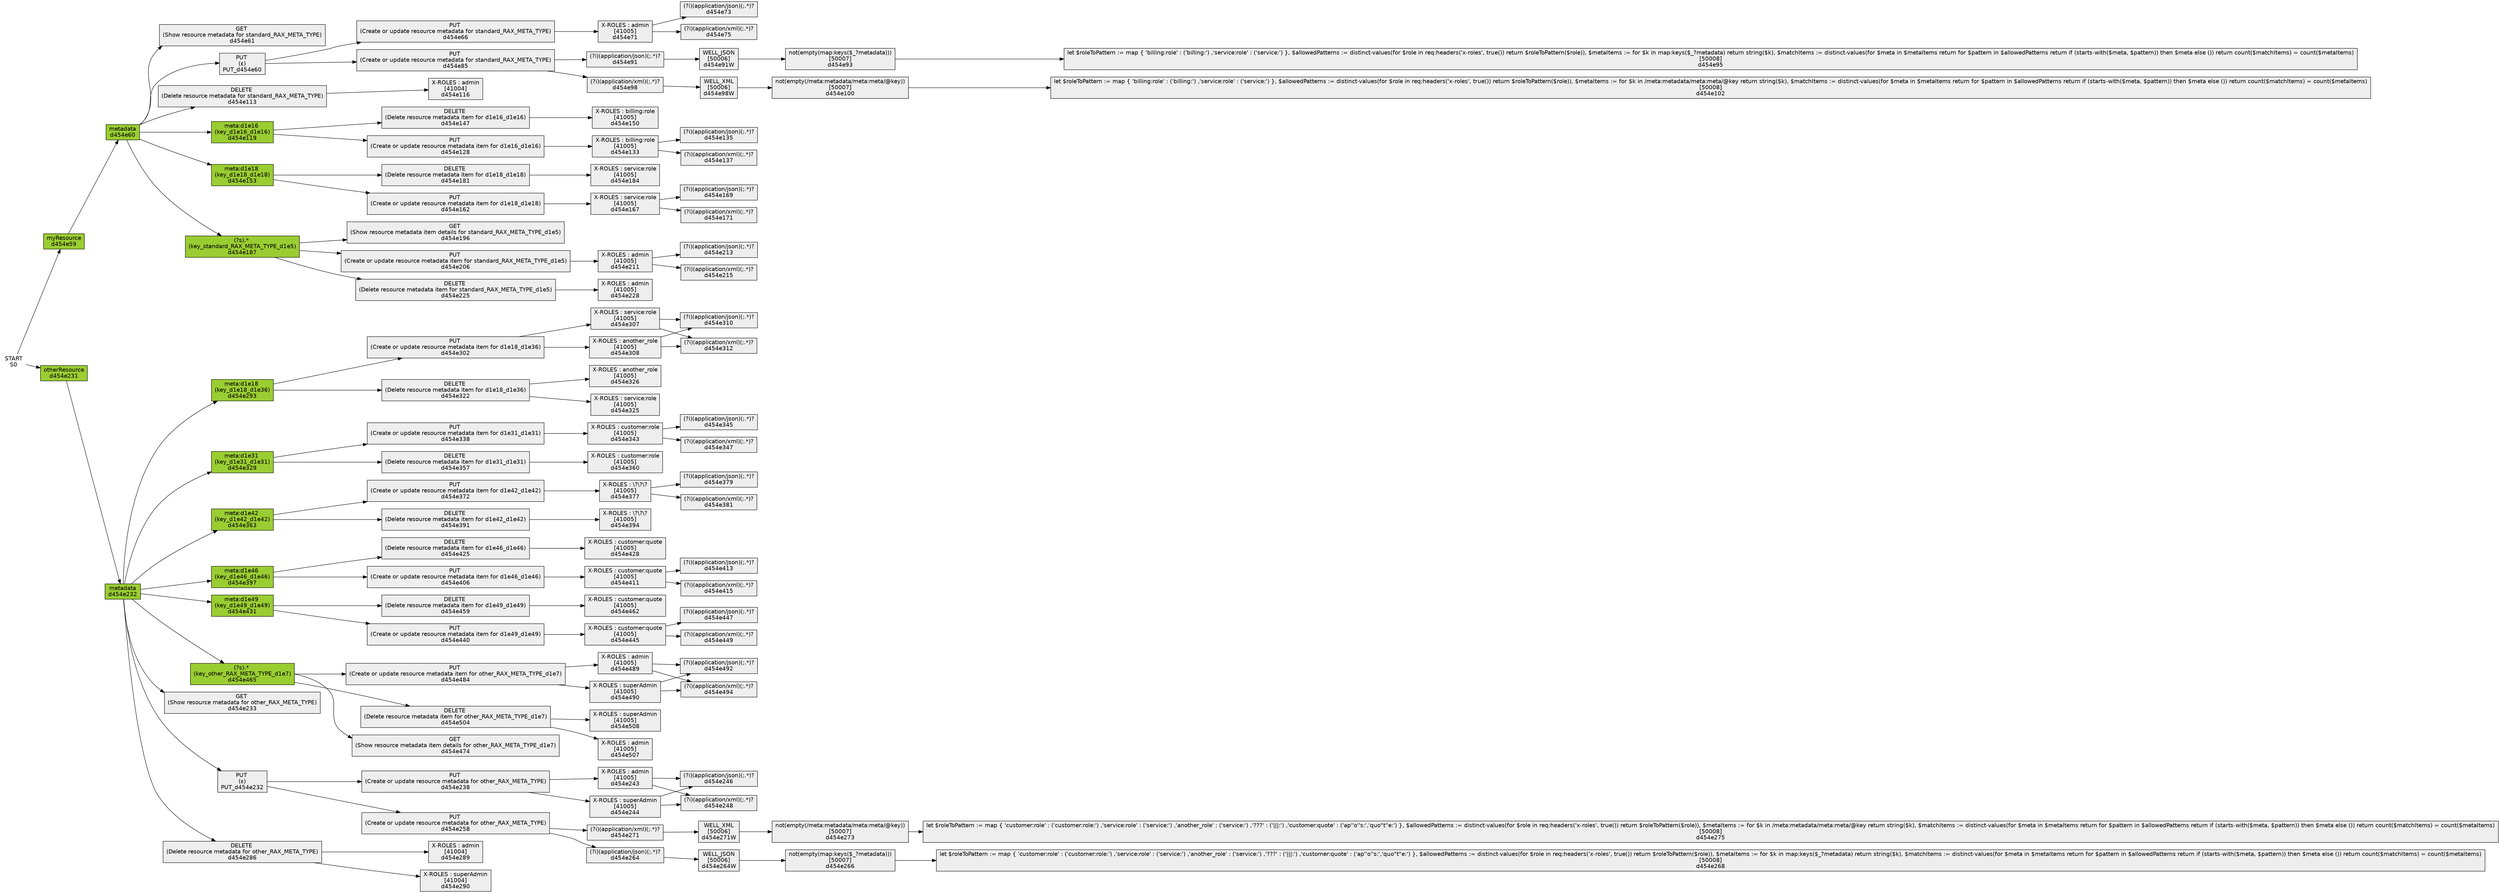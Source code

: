 digraph Checker { rankdir=LR; fontname="Helvetica"; labelloc=b;
       
                    node [fontname="Helvetica", shape=rect, style=filled,fillcolor="#EEEEEE"]
               
           {
           rank=source
           S0
           }
           {
           S0->d454e59
           S0->d454e231
           d454e133->d454e135
           d454e133->d454e137
           d454e167->d454e169
           d454e167->d454e171
           d454e211->d454e213
           d454e211->d454e215
           d454e71->d454e73
           d454e71->d454e75
           d454e91W->d454e93
           d454e93->d454e95
           d454e98W->d454e100
           d454e100->d454e102
           d454e307->d454e310
           d454e307->d454e312
           d454e308->d454e310
           d454e308->d454e312
           d454e343->d454e345
           d454e343->d454e347
           d454e377->d454e379
           d454e377->d454e381
           d454e411->d454e413
           d454e411->d454e415
           d454e445->d454e447
           d454e445->d454e449
           d454e489->d454e492
           d454e489->d454e494
           d454e490->d454e492
           d454e490->d454e494
           d454e243->d454e246
           d454e243->d454e248
           d454e244->d454e246
           d454e244->d454e248
           d454e264W->d454e266
           d454e266->d454e268
           d454e271W->d454e273
           d454e273->d454e275
           d454e59->d454e60
           d454e60->d454e119
           d454e60->d454e153
           d454e60->d454e187
           d454e60->d454e61
           d454e60->PUT_d454e60
           d454e60->d454e113
           d454e66->d454e71
           d454e85->d454e91
           d454e85->d454e98
           d454e91->d454e91W
           d454e98->d454e98W
           d454e113->d454e116
           d454e119->d454e128
           d454e119->d454e147
           d454e128->d454e133
           d454e147->d454e150
           d454e153->d454e162
           d454e153->d454e181
           d454e162->d454e167
           d454e181->d454e184
           d454e187->d454e196
           d454e187->d454e206
           d454e187->d454e225
           d454e206->d454e211
           d454e225->d454e228
           PUT_d454e60->d454e66
           PUT_d454e60->d454e85
           d454e231->d454e232
           d454e232->d454e293
           d454e232->d454e329
           d454e232->d454e363
           d454e232->d454e397
           d454e232->d454e431
           d454e232->d454e465
           d454e232->d454e233
           d454e232->PUT_d454e232
           d454e232->d454e286
           d454e238->d454e243
           d454e238->d454e244
           d454e258->d454e264
           d454e258->d454e271
           d454e264->d454e264W
           d454e271->d454e271W
           d454e286->d454e289
           d454e286->d454e290
           d454e293->d454e302
           d454e293->d454e322
           d454e302->d454e307
           d454e302->d454e308
           d454e322->d454e325
           d454e322->d454e326
           d454e329->d454e338
           d454e329->d454e357
           d454e338->d454e343
           d454e357->d454e360
           d454e363->d454e372
           d454e363->d454e391
           d454e372->d454e377
           d454e391->d454e394
           d454e397->d454e406
           d454e397->d454e425
           d454e406->d454e411
           d454e425->d454e428
           d454e431->d454e440
           d454e431->d454e459
           d454e440->d454e445
           d454e459->d454e462
           d454e465->d454e474
           d454e465->d454e484
           d454e465->d454e504
           d454e484->d454e489
           d454e484->d454e490
           d454e504->d454e507
           d454e504->d454e508
           PUT_d454e232->d454e238
           PUT_d454e232->d454e258
           }

//Nodes

       REAL_START[style=invis]
S0[label="START\nS0", shape=none, fillcolor="white"]
d454e133[label="X-ROLES : billing:role\n[41005]\nd454e133"]
d454e150[label="X-ROLES : billing:role\n[41005]\nd454e150"]
d454e167[label="X-ROLES : service:role\n[41005]\nd454e167"]
d454e184[label="X-ROLES : service:role\n[41005]\nd454e184"]
d454e211[label="X-ROLES : admin\n[41005]\nd454e211"]
d454e228[label="X-ROLES : admin\n[41005]\nd454e228"]
d454e71[label="X-ROLES : admin\n[41005]\nd454e71"]
d454e91W[label="WELL_JSON\n[50006]\nd454e91W"]
d454e93[label="not(empty(map:keys($_?metadata)))\n[50007]\nd454e93"]
d454e95[label="let $roleToPattern := map { 'billing:role' : ('billing:') ,'service:role' : ('service:') }, $allowedPatterns := distinct-values(for $role in req:headers('x-roles', true()) return $roleToPattern($role)), $metaItems := for $k in map:keys($_?metadata) return string($k), $matchItems := distinct-values(for $meta in $metaItems return for $pattern in $allowedPatterns return if (starts-with($meta, $pattern)) then $meta else ()) return count($matchItems) = count($metaItems)\n[50008]\nd454e95"]
d454e98W[label="WELL_XML\n[50006]\nd454e98W"]
d454e100[label="not(empty(/meta:metadata/meta:meta/@key))\n[50007]\nd454e100"]
d454e102[label="let $roleToPattern := map { 'billing:role' : ('billing:') ,'service:role' : ('service:') }, $allowedPatterns := distinct-values(for $role in req:headers('x-roles', true()) return $roleToPattern($role)), $metaItems := for $k in /meta:metadata/meta:meta/@key return string($k), $matchItems := distinct-values(for $meta in $metaItems return for $pattern in $allowedPatterns return if (starts-with($meta, $pattern)) then $meta else ()) return count($matchItems) = count($metaItems)\n[50008]\nd454e102"]
d454e116[label="X-ROLES : admin\n[41004]\nd454e116"]
d454e307[label="X-ROLES : service:role\n[41005]\nd454e307"]
d454e308[label="X-ROLES : another_role\n[41005]\nd454e308"]
d454e325[label="X-ROLES : service:role\n[41005]\nd454e325"]
d454e326[label="X-ROLES : another_role\n[41005]\nd454e326"]
d454e343[label="X-ROLES : customer:role\n[41005]\nd454e343"]
d454e360[label="X-ROLES : customer:role\n[41005]\nd454e360"]
d454e377[label="X-ROLES : \\?\\?\\?\n[41005]\nd454e377"]
d454e394[label="X-ROLES : \\?\\?\\?\n[41005]\nd454e394"]
d454e411[label="X-ROLES : customer:quote\n[41005]\nd454e411"]
d454e428[label="X-ROLES : customer:quote\n[41005]\nd454e428"]
d454e445[label="X-ROLES : customer:quote\n[41005]\nd454e445"]
d454e462[label="X-ROLES : customer:quote\n[41005]\nd454e462"]
d454e489[label="X-ROLES : admin\n[41005]\nd454e489"]
d454e490[label="X-ROLES : superAdmin\n[41005]\nd454e490"]
d454e507[label="X-ROLES : admin\n[41005]\nd454e507"]
d454e508[label="X-ROLES : superAdmin\n[41005]\nd454e508"]
d454e243[label="X-ROLES : admin\n[41005]\nd454e243"]
d454e244[label="X-ROLES : superAdmin\n[41005]\nd454e244"]
d454e264W[label="WELL_JSON\n[50006]\nd454e264W"]
d454e266[label="not(empty(map:keys($_?metadata)))\n[50007]\nd454e266"]
d454e268[label="let $roleToPattern := map { 'customer:role' : ('customer:role:') ,'service:role' : ('service:') ,'another_role' : ('service:') ,'???' : ('|||:') ,'customer:quote' : ('ap''o''s:','quo\"t\"e:') }, $allowedPatterns := distinct-values(for $role in req:headers('x-roles', true()) return $roleToPattern($role)), $metaItems := for $k in map:keys($_?metadata) return string($k), $matchItems := distinct-values(for $meta in $metaItems return for $pattern in $allowedPatterns return if (starts-with($meta, $pattern)) then $meta else ()) return count($matchItems) = count($metaItems)\n[50008]\nd454e268"]
d454e271W[label="WELL_XML\n[50006]\nd454e271W"]
d454e273[label="not(empty(/meta:metadata/meta:meta/@key))\n[50007]\nd454e273"]
d454e275[label="let $roleToPattern := map { 'customer:role' : ('customer:role:') ,'service:role' : ('service:') ,'another_role' : ('service:') ,'???' : ('|||:') ,'customer:quote' : ('ap''o''s:','quo\"t\"e:') }, $allowedPatterns := distinct-values(for $role in req:headers('x-roles', true()) return $roleToPattern($role)), $metaItems := for $k in /meta:metadata/meta:meta/@key return string($k), $matchItems := distinct-values(for $meta in $metaItems return for $pattern in $allowedPatterns return if (starts-with($meta, $pattern)) then $meta else ()) return count($matchItems) = count($metaItems)\n[50008]\nd454e275"]
d454e289[label="X-ROLES : admin\n[41004]\nd454e289"]
d454e290[label="X-ROLES : superAdmin\n[41004]\nd454e290"]
d454e59[label="myResource\nd454e59", fillcolor="yellowgreen"]
d454e60[label="metadata\nd454e60", fillcolor="yellowgreen"]
d454e61[label="GET \n(Show resource metadata for standard_RAX_META_TYPE)\nd454e61"]
d454e66[label="PUT \n(Create or update resource metadata for standard_RAX_META_TYPE)\nd454e66"]
d454e73[label="(?i)(application/json)(;.*)?\nd454e73"]
d454e75[label="(?i)(application/xml)(;.*)?\nd454e75"]
d454e85[label="PUT \n(Create or update resource metadata for standard_RAX_META_TYPE)\nd454e85"]
d454e91[label="(?i)(application/json)(;.*)?\nd454e91"]
d454e98[label="(?i)(application/xml)(;.*)?\nd454e98"]
d454e113[label="DELETE \n(Delete resource metadata for standard_RAX_META_TYPE)\nd454e113"]
d454e119[label="meta:d1e16 \n(key_d1e16_d1e16)\nd454e119", fillcolor="yellowgreen"]
d454e128[label="PUT \n(Create or update resource metadata item for d1e16_d1e16)\nd454e128"]
d454e135[label="(?i)(application/json)(;.*)?\nd454e135"]
d454e137[label="(?i)(application/xml)(;.*)?\nd454e137"]
d454e147[label="DELETE \n(Delete resource metadata item for d1e16_d1e16)\nd454e147"]
d454e153[label="meta:d1e18 \n(key_d1e18_d1e18)\nd454e153", fillcolor="yellowgreen"]
d454e162[label="PUT \n(Create or update resource metadata item for d1e18_d1e18)\nd454e162"]
d454e169[label="(?i)(application/json)(;.*)?\nd454e169"]
d454e171[label="(?i)(application/xml)(;.*)?\nd454e171"]
d454e181[label="DELETE \n(Delete resource metadata item for d1e18_d1e18)\nd454e181"]
d454e187[label="(?s).* \n(key_standard_RAX_META_TYPE_d1e5)\nd454e187", fillcolor="yellowgreen"]
d454e196[label="GET \n(Show resource metadata item details for standard_RAX_META_TYPE_d1e5)\nd454e196"]
d454e206[label="PUT \n(Create or update resource metadata item for standard_RAX_META_TYPE_d1e5)\nd454e206"]
d454e213[label="(?i)(application/json)(;.*)?\nd454e213"]
d454e215[label="(?i)(application/xml)(;.*)?\nd454e215"]
d454e225[label="DELETE \n(Delete resource metadata item for standard_RAX_META_TYPE_d1e5)\nd454e225"]
PUT_d454e60[label="PUT \n(ε)\nPUT_d454e60"]
d454e231[label="otherResource\nd454e231", fillcolor="yellowgreen"]
d454e232[label="metadata\nd454e232", fillcolor="yellowgreen"]
d454e233[label="GET \n(Show resource metadata for other_RAX_META_TYPE)\nd454e233"]
d454e238[label="PUT \n(Create or update resource metadata for other_RAX_META_TYPE)\nd454e238"]
d454e246[label="(?i)(application/json)(;.*)?\nd454e246"]
d454e248[label="(?i)(application/xml)(;.*)?\nd454e248"]
d454e258[label="PUT \n(Create or update resource metadata for other_RAX_META_TYPE)\nd454e258"]
d454e264[label="(?i)(application/json)(;.*)?\nd454e264"]
d454e271[label="(?i)(application/xml)(;.*)?\nd454e271"]
d454e286[label="DELETE \n(Delete resource metadata for other_RAX_META_TYPE)\nd454e286"]
d454e293[label="meta:d1e18 \n(key_d1e18_d1e36)\nd454e293", fillcolor="yellowgreen"]
d454e302[label="PUT \n(Create or update resource metadata item for d1e18_d1e36)\nd454e302"]
d454e310[label="(?i)(application/json)(;.*)?\nd454e310"]
d454e312[label="(?i)(application/xml)(;.*)?\nd454e312"]
d454e322[label="DELETE \n(Delete resource metadata item for d1e18_d1e36)\nd454e322"]
d454e329[label="meta:d1e31 \n(key_d1e31_d1e31)\nd454e329", fillcolor="yellowgreen"]
d454e338[label="PUT \n(Create or update resource metadata item for d1e31_d1e31)\nd454e338"]
d454e345[label="(?i)(application/json)(;.*)?\nd454e345"]
d454e347[label="(?i)(application/xml)(;.*)?\nd454e347"]
d454e357[label="DELETE \n(Delete resource metadata item for d1e31_d1e31)\nd454e357"]
d454e363[label="meta:d1e42 \n(key_d1e42_d1e42)\nd454e363", fillcolor="yellowgreen"]
d454e372[label="PUT \n(Create or update resource metadata item for d1e42_d1e42)\nd454e372"]
d454e379[label="(?i)(application/json)(;.*)?\nd454e379"]
d454e381[label="(?i)(application/xml)(;.*)?\nd454e381"]
d454e391[label="DELETE \n(Delete resource metadata item for d1e42_d1e42)\nd454e391"]
d454e397[label="meta:d1e46 \n(key_d1e46_d1e46)\nd454e397", fillcolor="yellowgreen"]
d454e406[label="PUT \n(Create or update resource metadata item for d1e46_d1e46)\nd454e406"]
d454e413[label="(?i)(application/json)(;.*)?\nd454e413"]
d454e415[label="(?i)(application/xml)(;.*)?\nd454e415"]
d454e425[label="DELETE \n(Delete resource metadata item for d1e46_d1e46)\nd454e425"]
d454e431[label="meta:d1e49 \n(key_d1e49_d1e49)\nd454e431", fillcolor="yellowgreen"]
d454e440[label="PUT \n(Create or update resource metadata item for d1e49_d1e49)\nd454e440"]
d454e447[label="(?i)(application/json)(;.*)?\nd454e447"]
d454e449[label="(?i)(application/xml)(;.*)?\nd454e449"]
d454e459[label="DELETE \n(Delete resource metadata item for d1e49_d1e49)\nd454e459"]
d454e465[label="(?s).* \n(key_other_RAX_META_TYPE_d1e7)\nd454e465", fillcolor="yellowgreen"]
d454e474[label="GET \n(Show resource metadata item details for other_RAX_META_TYPE_d1e7)\nd454e474"]
d454e484[label="PUT \n(Create or update resource metadata item for other_RAX_META_TYPE_d1e7)\nd454e484"]
d454e492[label="(?i)(application/json)(;.*)?\nd454e492"]
d454e494[label="(?i)(application/xml)(;.*)?\nd454e494"]
d454e504[label="DELETE \n(Delete resource metadata item for other_RAX_META_TYPE_d1e7)\nd454e504"]
PUT_d454e232[label="PUT \n(ε)\nPUT_d454e232"]
}